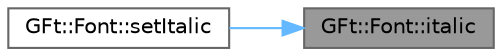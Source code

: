 digraph "GFt::Font::italic"
{
 // LATEX_PDF_SIZE
  bgcolor="transparent";
  edge [fontname=Helvetica,fontsize=10,labelfontname=Helvetica,labelfontsize=10];
  node [fontname=Helvetica,fontsize=10,shape=box,height=0.2,width=0.4];
  rankdir="RL";
  Node1 [id="Node000001",label="GFt::Font::italic",height=0.2,width=0.4,color="gray40", fillcolor="grey60", style="filled", fontcolor="black",tooltip="获取字体是否为斜体"];
  Node1 -> Node2 [id="edge1_Node000001_Node000002",dir="back",color="steelblue1",style="solid",tooltip=" "];
  Node2 [id="Node000002",label="GFt::Font::setItalic",height=0.2,width=0.4,color="grey40", fillcolor="white", style="filled",URL="$class_g_ft_1_1_font.html#aa3e5e0381a086ff8596c36c5e05a493b",tooltip="设置字体是否为斜体"];
}

